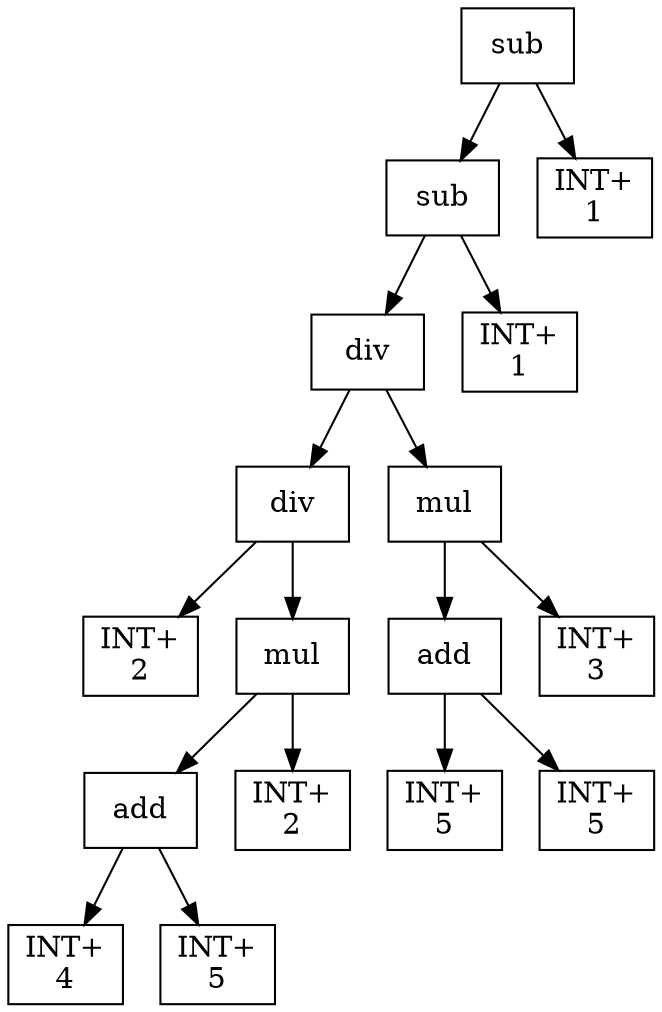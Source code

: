 digraph expr {
  node [shape=box];
  n1 [label="sub"];
  n2 [label="sub"];
  n3 [label="div"];
  n4 [label="div"];
  n5 [label="INT+\n2"];
  n6 [label="mul"];
  n7 [label="add"];
  n8 [label="INT+\n4"];
  n9 [label="INT+\n5"];
  n7 -> n8;
  n7 -> n9;
  n10 [label="INT+\n2"];
  n6 -> n7;
  n6 -> n10;
  n4 -> n5;
  n4 -> n6;
  n11 [label="mul"];
  n12 [label="add"];
  n13 [label="INT+\n5"];
  n14 [label="INT+\n5"];
  n12 -> n13;
  n12 -> n14;
  n15 [label="INT+\n3"];
  n11 -> n12;
  n11 -> n15;
  n3 -> n4;
  n3 -> n11;
  n16 [label="INT+\n1"];
  n2 -> n3;
  n2 -> n16;
  n17 [label="INT+\n1"];
  n1 -> n2;
  n1 -> n17;
}